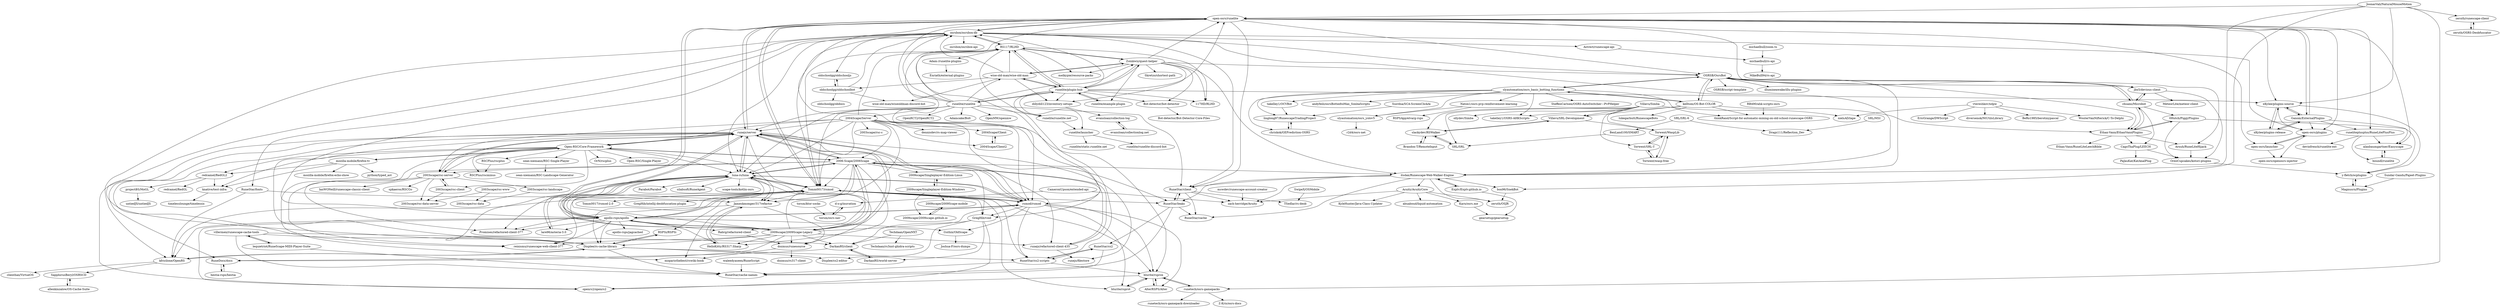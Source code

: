 digraph G {
"JoonasVali/NaturalMouseMotion" -> "itsdax/Runescape-Web-Walker-Engine"
"JoonasVali/NaturalMouseMotion" -> "open-osrs/runelite"
"JoonasVali/NaturalMouseMotion" -> "zeruth/runescape-client"
"JoonasVali/NaturalMouseMotion" -> "runetech/osrs-gamepacks"
"JoonasVali/NaturalMouseMotion" -> "bon96/SnekBot"
"JoonasVali/NaturalMouseMotion" -> "xKylee/plugins-source"
"mozilla-mobile/firefox-tv" -> "knative/test-infra"
"mozilla-mobile/firefox-tv" -> "redcamel/RedGL2"
"mozilla-mobile/firefox-tv" -> "Open-RSC/Core-Framework"
"mozilla-mobile/firefox-tv" -> "mozilla-mobile/firefox-echo-show"
"mozilla-mobile/firefox-tv" -> "python/typed_ast" ["e"=1]
"RuneStar/fonts" -> "Jameskmonger/317refactor"
"RuneStar/fonts" -> "kfricilone/OpenRS"
"Open-RSC/Core-Framework" -> "knative/test-infra"
"Open-RSC/Core-Framework" -> "2003scape/rsc-server"
"Open-RSC/Core-Framework" -> "2006-Scape/2006Scape"
"Open-RSC/Core-Framework" -> "RSCPlus/rscplus"
"Open-RSC/Core-Framework" -> "runejs/server"
"Open-RSC/Core-Framework" -> "luna-rs/luna"
"Open-RSC/Core-Framework" -> "OrN/rscplus"
"Open-RSC/Core-Framework" -> "moparisthebest/rswiki-book"
"Open-RSC/Core-Framework" -> "Open-RSC/Single-Player"
"Open-RSC/Core-Framework" -> "sean-niemann/RSC-Single-Player"
"Open-RSC/Core-Framework" -> "2003scape/rsc-client"
"Open-RSC/Core-Framework" -> "redcamel/RedGL2"
"Open-RSC/Core-Framework" -> "mozilla-mobile/firefox-tv"
"Open-RSC/Core-Framework" -> "RSCPlus/rscminus"
"Open-RSC/Core-Framework" -> "Jameskmonger/317refactor"
"mswdev/runescape-account-creator" -> "zach-herridge/Acuity"
"runeliteplusplus/RuneLitePlusPlus" -> "alanbaumgartner/Easyscape"
"runeliteplusplus/RuneLitePlusPlus" -> "devinfrench/runelite-ext"
"runeliteplusplus/RuneLitePlusPlus" -> "boundl/runelite"
"open-osrs/runelite" -> "open-osrs/plugins"
"open-osrs/runelite" -> "Tomm0017/rsmod"
"open-osrs/runelite" -> "Ganom/ExternalPlugins"
"open-osrs/runelite" -> "runeliteplusplus/RuneLitePlusPlus"
"open-osrs/runelite" -> "xKylee/plugins-source"
"open-osrs/runelite" -> "rsmod/rsmod"
"open-osrs/runelite" -> "open-osrs/launcher"
"open-osrs/runelite" -> "RuneStar/client"
"open-osrs/runelite" -> "2009scape/2009Scape-Legacy"
"open-osrs/runelite" -> "runejs/server"
"open-osrs/runelite" -> "osrsbox/osrsbox-db"
"open-osrs/runelite" -> "jbx5/devious-client"
"open-osrs/runelite" -> "alanbaumgartner/Easyscape"
"open-osrs/runelite" -> "OSRSB/OsrsBot"
"open-osrs/runelite" -> "RuneStar/leaks"
"OSRSB/OsrsBot" -> "OSRSB/script-template"
"OSRSB/OsrsBot" -> "slyautomation/osrs_basic_botting_functions"
"OSRSB/OsrsBot" -> "chsami/Microbot"
"OSRSB/OsrsBot" -> "kelltom/OS-Bot-COLOR"
"OSRSB/OsrsBot" -> "jbx5/devious-client"
"OSRSB/OsrsBot" -> "Ethan-Vann/EthanVannPlugins"
"OSRSB/OsrsBot" -> "itsdax/Runescape-Web-Walker-Engine"
"OSRSB/OsrsBot" -> "illumineawake/illu-plugins"
"OSRSB/OsrsBot" -> "Arnuh/RuneLiteHijack"
"SwipeX/OSMobile" -> "TSedlar/rs-deob"
"Villavu/Simba" -> "slackydev/RSWalker"
"Villavu/Simba" -> "Villavu/SRL-Development"
"Villavu/Simba" -> "nielsAD/lape"
"Villavu/Simba" -> "SRL/SRL"
"Villavu/Simba" -> "Torwent/SRL-T"
"Villavu/Simba" -> "Torwent/WaspLib"
"Villavu/Simba" -> "ollydev/Simba"
"Ganom/ExternalPlugins" -> "xKylee/plugins-source"
"Ganom/ExternalPlugins" -> "xKylee/plugins-release"
"Ganom/ExternalPlugins" -> "open-osrs/plugins"
"Ganom/ExternalPlugins" -> "runeliteplusplus/RuneLitePlusPlus"
"Ganom/ExternalPlugins" -> "open-osrs/runelite"
"Ganom/ExternalPlugins" -> "alanbaumgartner/Easyscape"
"2009scape/2009Scape-Legacy" -> "2006-Scape/2006Scape"
"2009scape/2009Scape-Legacy" -> "runejs/server"
"2009scape/2009Scape-Legacy" -> "runejs/refactored-client-435"
"2009scape/2009Scape-Legacy" -> "Tomm0017/rsmod"
"2009scape/2009Scape-Legacy" -> "Displee/rs-cache-library"
"2009scape/2009Scape-Legacy" -> "apollo-rsps/apollo"
"2009scape/2009Scape-Legacy" -> "HelloKitty/RS317.Sharp"
"2009scape/2009Scape-Legacy" -> "RuneDocs/docs"
"2009scape/2009Scape-Legacy" -> "reinismu/runescape-web-client-377"
"2009scape/2009Scape-Legacy" -> "luna-rs/luna"
"2009scape/2009Scape-Legacy" -> "open-osrs/runelite"
"2009scape/2009Scape-Legacy" -> "dozmus/runesource"
"2009scape/2009Scape-Legacy" -> "DarkanRS/client"
"2009scape/2009Scape-Legacy" -> "rsmod/rsmod"
"open-osrs/launcher" -> "open-osrs/plugins"
"open-osrs/launcher" -> "open-osrs/openosrs-injector"
"RuneStar/cs2-scripts" -> "RuneStar/cs2"
"RuneStar/cs2-scripts" -> "RuneStar/cache-names"
"RuneStar/cs2-scripts" -> "blurite/rsprox"
"Tomm0017/rsmod" -> "rsmod/rsmod"
"Tomm0017/rsmod" -> "apollo-rsps/apollo"
"Tomm0017/rsmod" -> "luna-rs/luna"
"Tomm0017/rsmod" -> "RuneStar/leaks"
"Tomm0017/rsmod" -> "RuneStar/cs2-scripts"
"Tomm0017/rsmod" -> "Displee/rs-cache-library"
"Tomm0017/rsmod" -> "kfricilone/OpenRS"
"Tomm0017/rsmod" -> "GregHib/intellij-deobfuscation-plugin"
"Tomm0017/rsmod" -> "blurite/rsprot"
"Tomm0017/rsmod" -> "open-osrs/runelite"
"Tomm0017/rsmod" -> "Tomm0017/rsmod-2.0"
"Tomm0017/rsmod" -> "GregHib/void"
"Tomm0017/rsmod" -> "blurite/rsprox"
"Tomm0017/rsmod" -> "Jameskmonger/317refactor"
"Tomm0017/rsmod" -> "reinismu/runescape-web-client-377"
"DarkanRS/client" -> "DarkanRS/world-server"
"DarkanRS/client" -> "RuneDocs/docs"
"alanbaumgartner/Easyscape" -> "boundl/runelite"
"boundl/runelite" -> "alanbaumgartner/Easyscape"
"Suirdna/SCA-ScreenClickAi" -> "linglong97/RunescapeTradingProject"
"lequietriot/RuneScape-MIDI-Player-Suite" -> "RuneStar/cache-names"
"lequietriot/RuneScape-MIDI-Player-Suite" -> "villermen/runescape-cache-tools"
"2006-Scape/2006Scape" -> "2009scape/2009Scape-Legacy"
"2006-Scape/2006Scape" -> "runejs/server"
"2006-Scape/2006Scape" -> "luna-rs/luna"
"2006-Scape/2006Scape" -> "rsmod/rsmod"
"2006-Scape/2006Scape" -> "runejs/refactored-client-435"
"2006-Scape/2006Scape" -> "Tomm0017/rsmod"
"2006-Scape/2006Scape" -> "2009scape/Singleplayer-Edition-Linux"
"2006-Scape/2006Scape" -> "Open-RSC/Core-Framework"
"2006-Scape/2006Scape" -> "2003scape/rsc-server"
"2006-Scape/2006Scape" -> "GregHib/void"
"2006-Scape/2006Scape" -> "Jameskmonger/317refactor"
"2006-Scape/2006Scape" -> "HelloKitty/RS317.Sharp"
"2006-Scape/2006Scape" -> "itsdax/Runescape-Web-Walker-Engine"
"2006-Scape/2006Scape" -> "RSPSi/RSPSi"
"2006-Scape/2006Scape" -> "Promises/refactored-client-377"
"BenLand100/SMART" -> "SRL/SRL"
"oldschoolgg/oldschoolbot" -> "oldschoolgg/oldschooljs"
"oldschoolgg/oldschoolbot" -> "osrsbox/osrsbox-db"
"oldschoolgg/oldschoolbot" -> "oldschoolgg/obdocs"
"oldschoolgg/oldschoolbot" -> "wise-old-man/wiseoldman-discord-bot"
"SRL/SRL-6" -> "BenLand100/SMART"
"SRL/SRL-6" -> "Drags111/Reflection_Dev"
"RuneStar/leaks" -> "RuneStar/cache"
"RuneStar/leaks" -> "RuneStar/cs2"
"RuneStar/leaks" -> "RuneStar/client"
"RuneStar/leaks" -> "RuneStar/cache-names"
"CameronUpson/extended-api" -> "zach-herridge/Acuity"
"CameronUpson/extended-api" -> "d-o-g/inuvation"
"RuneStar/cs2" -> "RuneStar/cache-names"
"RuneStar/cs2" -> "RuneStar/cs2-scripts"
"oldschoolgg/oldschooljs" -> "oldschoolgg/oldschoolbot"
"redcamel/RedGL2" -> "knative/test-infra"
"redcamel/RedGL2" -> "redcamel/RedGL"
"redcamel/RedGL2" -> "projectBS/MoGL"
"HelloKitty/RS317.Sharp" -> "Jameskmonger/317refactor"
"RSPSi/RSPSi" -> "Displee/rs-cache-library"
"zeruth/runescape-client" -> "zeruth/OSRS-Deobfuscator"
"hestia-rsps/hestia" -> "RuneDocs/docs"
"knative/test-infra" -> "timelesslounge/timelessis"
"zeruth/OSRS-Deobfuscator" -> "zeruth/runescape-client"
"bon96/SnekBot" -> "zeruth/OSJR"
"waleedyaseen/RuneScript" -> "RuneStar/cache-names"
"SRL/SRL" -> "slackydev/RSWalker"
"SRL/MSI" -> "Drags111/Reflection_Dev"
"dillydill123/inventory-setups" -> "evansloan/collection-log"
"wise-old-man/wise-old-man" -> "wise-old-man/wiseoldman-discord-bot"
"wise-old-man/wise-old-man" -> "Zoinkwiz/quest-helper"
"wise-old-man/wise-old-man" -> "RS117/RLHD"
"wise-old-man/wise-old-man" -> "runelite/plugin-hub"
"wise-old-man/wise-old-man" -> "osrsbox/osrsbox-db"
"wise-old-man/wise-old-man" -> "oldschoolgg/oldschoolbot"
"wise-old-man/wise-old-man" -> "dillydill123/inventory-setups"
"vtereshkov/xdpw" -> "BeRo1985/berotinypascal"
"vtereshkov/xdpw" -> "nielsAD/lape"
"vtereshkov/xdpw" -> "WouterVanNifterick/C-To-Delphi" ["e"=1]
"vtereshkov/xdpw" -> "EricGrange/DWScript" ["e"=1]
"vtereshkov/xdpw" -> "diversenok/NtUtilsLibrary"
"2003scape/rsc-landscape" -> "2003scape/rsc-data"
"2009scape/Singleplayer-Edition-Windows" -> "2009scape/Singleplayer-Edition-Linux"
"2009scape/Singleplayer-Edition-Windows" -> "2009scape/2009scape.github.io"
"2009scape/Singleplayer-Edition-Windows" -> "2009scape/2009Scape-mobile"
"runelite/plugin-hub" -> "runelite/example-plugin"
"runelite/plugin-hub" -> "Zoinkwiz/quest-helper"
"runelite/plugin-hub" -> "runelite/runelite"
"runelite/plugin-hub" -> "RS117/RLHD"
"runelite/plugin-hub" -> "Bot-detector/bot-detector"
"runelite/plugin-hub" -> "runelite/launcher"
"runelite/plugin-hub" -> "dillydill123/inventory-setups"
"runelite/plugin-hub" -> "open-osrs/runelite"
"runelite/plugin-hub" -> "runelite/runelite.net"
"runelite/plugin-hub" -> "117HD/RLHD"
"runelite/plugin-hub" -> "xKylee/plugins-source"
"runelite/plugin-hub" -> "wise-old-man/wise-old-man"
"runelite/plugin-hub" -> "osrsbox/osrsbox-db"
"Zoinkwiz/quest-helper" -> "runelite/plugin-hub"
"Zoinkwiz/quest-helper" -> "RS117/RLHD"
"Zoinkwiz/quest-helper" -> "runelite/example-plugin"
"Zoinkwiz/quest-helper" -> "Bot-detector/bot-detector"
"Zoinkwiz/quest-helper" -> "wise-old-man/wise-old-man"
"Zoinkwiz/quest-helper" -> "dillydill123/inventory-setups"
"Zoinkwiz/quest-helper" -> "open-osrs/runelite"
"Zoinkwiz/quest-helper" -> "117HD/RLHD"
"Zoinkwiz/quest-helper" -> "melkypie/resource-packs"
"Zoinkwiz/quest-helper" -> "OSRSB/OsrsBot"
"Zoinkwiz/quest-helper" -> "Skretzo/shortest-path"
"Zoinkwiz/quest-helper" -> "itsdax/Runescape-Web-Walker-Engine"
"xKylee/plugins-release" -> "xKylee/plugins-source"
"xKylee/plugins-release" -> "Ganom/ExternalPlugins"
"open-osrs/plugins" -> "open-osrs/launcher"
"open-osrs/plugins" -> "open-osrs/openosrs-injector"
"lare96/asteria-3.0" -> "luna-rs/luna"
"Adam-/runelite-plugins" -> "Enriath/external-plugins"
"sean-niemann/RSC-Single-Player" -> "sean-niemann/RSC-Landscape-Generator"
"takelley1/OCVBot" -> "linglong97/RunescapeTradingProject"
"runejs/server" -> "runejs/refactored-client-435"
"runejs/server" -> "2003scape/rsc-server"
"runejs/server" -> "2006-Scape/2006Scape"
"runejs/server" -> "reinismu/runescape-web-client-377"
"runejs/server" -> "2009scape/2009Scape-Legacy"
"runejs/server" -> "apollo-rsps/apollo"
"runejs/server" -> "Tomm0017/rsmod"
"runejs/server" -> "rsmod/rsmod"
"runejs/server" -> "luna-rs/luna"
"runejs/server" -> "Displee/rs-cache-library"
"runejs/server" -> "Open-RSC/Core-Framework"
"runejs/server" -> "RuneDocs/docs"
"runejs/server" -> "openrs2/openrs2"
"runejs/server" -> "open-osrs/runelite"
"runejs/server" -> "runejs/filestore"
"runelite/example-plugin" -> "runelite/plugin-hub"
"2003scape/rsc-server" -> "2003scape/rsc-client"
"2003scape/rsc-server" -> "2003scape/rsc-data-server"
"2003scape/rsc-server" -> "spkaeros/RSCGo"
"2003scape/rsc-server" -> "reinismu/runescape-web-client-377"
"2003scape/rsc-server" -> "2003scape/rsc-landscape"
"2003scape/rsc-server" -> "IanWONeill/runescape-classic-client"
"2003scape/rsc-server" -> "runejs/server"
"xKylee/plugins-source" -> "Ganom/ExternalPlugins"
"xKylee/plugins-source" -> "xKylee/plugins-release"
"xKylee/plugins-source" -> "open-osrs/plugins"
"xKylee/plugins-source" -> "y-fletch/ocplugins"
"runetech/osrs-gamepacks" -> "runetech/osrs-gamepack-downloader"
"runetech/osrs-gamepacks" -> "Z-Kris/osrs-docs"
"runetech/osrs-gamepacks" -> "blurite/rsprox"
"runejs/refactored-client-435" -> "runejs/server"
"runejs/refactored-client-435" -> "runejs/filestore"
"villermen/runescape-cache-tools" -> "lequietriot/RuneScape-MIDI-Player-Suite"
"villermen/runescape-cache-tools" -> "Displee/rs-cache-library"
"villermen/runescape-cache-tools" -> "DarkanRS/client"
"villermen/runescape-cache-tools" -> "RuneStar/cache-names"
"RSCPlus/rscplus" -> "RSCPlus/rscminus"
"Guthix/OldScape" -> "Joshua-F/osrs-dumps"
"Jameskmonger/317refactor" -> "dozmus/runesource"
"Jameskmonger/317refactor" -> "moparisthebest/rswiki-book"
"Jameskmonger/317refactor" -> "Promises/refactored-client-377"
"Jameskmonger/317refactor" -> "HelloKitty/RS317.Sharp"
"chriskok/GEPrediction-OSRS" -> "linglong97/RunescapeTradingProject"
"evansloan/collection-log" -> "evansloan/collectionlog.net"
"d-o-g/inuvation" -> "torsm/osrs-nav"
"rsmod/rsmod" -> "Tomm0017/rsmod"
"rsmod/rsmod" -> "luna-rs/luna"
"rsmod/rsmod" -> "blurite/rsprox"
"rsmod/rsmod" -> "GregHib/void"
"rsmod/rsmod" -> "Guthix/OldScape"
"rsmod/rsmod" -> "apollo-rsps/apollo"
"rsmod/rsmod" -> "AlterRSPS/Alter"
"rsmod/rsmod" -> "blurite/rsprot"
"rsmod/rsmod" -> "RuneStar/cs2-scripts"
"rsmod/rsmod" -> "2006-Scape/2006Scape"
"RuneDocs/docs" -> "hestia-rsps/hestia"
"Villavu/SRL-Development" -> "slackydev/RSWalker"
"Villavu/SRL-Development" -> "Torwent/WaspLib"
"slackydev/RSWalker" -> "SRL/SRL"
"slackydev/RSWalker" -> "Brandon-T/RemoteInput"
"slackydev/RSWalker" -> "Villavu/SRL-Development"
"2009scape/2009scape.github.io" -> "2009scape/2009Scape-mobile"
"2003scape/rsc-client" -> "2003scape/rsc-data-server"
"2003scape/rsc-client" -> "2003scape/rsc-server"
"2009scape/Singleplayer-Edition-Linux" -> "2009scape/Singleplayer-Edition-Windows"
"Brandon-T/RemoteInput" -> "slackydev/RSWalker"
"Torwent/wasp-free" -> "Torwent/WaspLib"
"Torwent/wasp-free" -> "Torwent/SRL-T"
"slyautomation/osrs_basic_botting_functions" -> "kelltom/OS-Bot-COLOR"
"slyautomation/osrs_basic_botting_functions" -> "OSRSB/OsrsBot"
"slyautomation/osrs_basic_botting_functions" -> "takelley1/OSRS-AHKScripts"
"slyautomation/osrs_basic_botting_functions" -> "andyfeili/osrsBottedtoMax_SimbaScripts"
"slyautomation/osrs_basic_botting_functions" -> "slyautomation/osrs_yolov5"
"slyautomation/osrs_basic_botting_functions" -> "linglong97/RunescapeTradingProject"
"slyautomation/osrs_basic_botting_functions" -> "Naton1/osrs-pvp-reinforcement-learning"
"slyautomation/osrs_basic_botting_functions" -> "takelley1/OCVBot"
"slyautomation/osrs_basic_botting_functions" -> "chriskok/GEPrediction-OSRS"
"slyautomation/osrs_basic_botting_functions" -> "thinkRand/Script-for-automatic-mining-on-old-school-runescape-OSRS"
"slyautomation/osrs_basic_botting_functions" -> "SteffenCarlsen/OSRS-AutoSwitcher---PvPHelper"
"Astrect/runescape-api" -> "michaelbull/rs-api"
"dozmus/runesource" -> "dozmus/rs317-client"
"dozmus/runesource" -> "moparisthebest/rswiki-book"
"Sundar-Gandu/Pajeet-Plugins" -> "Magnusrn/Plugins"
"DarkanRS/world-server" -> "DarkanRS/client"
"Displee/rs-cache-library" -> "kfricilone/OpenRS"
"Displee/rs-cache-library" -> "RSPSi/RSPSi"
"Displee/rs-cache-library" -> "Displee/cs2-editor"
"Displee/rs-cache-library" -> "RuneStar/cs2-scripts"
"Displee/rs-cache-library" -> "RuneStar/cache-names"
"projectBS/MoGL" -> "untiedJS/untiedJS"
"Techdaan/OpenNXT" -> "DarkanRS/client"
"Techdaan/OpenNXT" -> "Techdaan/rs3nxt-ghidra-scripts"
"allenkinzalow/OS-Cache-Suite" -> "SapphirusBeryl/OSRSCD"
"GregHib/void" -> "Displee/cs2-editor"
"GregHib/void" -> "DarkanRS/client"
"GregHib/void" -> "DarkanRS/world-server"
"GregHib/void" -> "openrs2/openrs2"
"Bot-detector/bot-detector" -> "Bot-detector/Bot-Detector-Core-Files"
"Torwent/WaspLib" -> "Torwent/SRL-T"
"Torwent/WaspLib" -> "Torwent/wasp-free"
"Torwent/SRL-T" -> "Torwent/WaspLib"
"Torwent/SRL-T" -> "Torwent/wasp-free"
"2003scape/rsc-www" -> "2003scape/rsc-data"
"2003scape/rsc-www" -> "2003scape/rsc-data-server"
"torsm/ktor-socks" -> "torsm/osrs-nav"
"runelite/runelite.net" -> "runelite/launcher"
"michaelbull/rs-api" -> "MikeBull94/rs-api"
"kelltom/OS-Bot-COLOR" -> "slyautomation/osrs_basic_botting_functions"
"kelltom/OS-Bot-COLOR" -> "OSRSB/OsrsBot"
"kelltom/OS-Bot-COLOR" -> "Villavu/SRL-Development"
"kelltom/OS-Bot-COLOR" -> "lukegarbutt/RunescapeBots"
"kelltom/OS-Bot-COLOR" -> "thinkRand/Script-for-automatic-mining-on-old-school-runescape-OSRS"
"kelltom/OS-Bot-COLOR" -> "takelley1/OSRS-AHKScripts"
"kelltom/OS-Bot-COLOR" -> "Ethan-Vann/EthanVannPlugins"
"kfricilone/OpenRS" -> "clienthax/VirtueOS"
"kfricilone/OpenRS" -> "Displee/rs-cache-library"
"kfricilone/OpenRS" -> "SapphirusBeryl/OSRSCD"
"y-fletch/ocplugins" -> "Magnusrn/Plugins"
"AlterRSPS/Alter" -> "blurite/rsprox"
"RS117/RLHD" -> "117HD/RLHD"
"RS117/RLHD" -> "RuneStar/cs2-scripts"
"RS117/RLHD" -> "Zoinkwiz/quest-helper"
"RS117/RLHD" -> "runelite/plugin-hub"
"RS117/RLHD" -> "Tomm0017/rsmod"
"RS117/RLHD" -> "melkypie/resource-packs"
"RS117/RLHD" -> "Adam-/runelite-plugins"
"RS117/RLHD" -> "osrsbox/osrsbox-db"
"RS117/RLHD" -> "rsmod/rsmod"
"Magnusrn/Plugins" -> "y-fletch/ocplugins"
"luna-rs/luna" -> "apollo-rsps/apollo"
"luna-rs/luna" -> "Jameskmonger/317refactor"
"luna-rs/luna" -> "lare96/asteria-3.0"
"luna-rs/luna" -> "rsmod/rsmod"
"luna-rs/luna" -> "Tomm0017/rsmod"
"luna-rs/luna" -> "Parabot/Parabot"
"luna-rs/luna" -> "2006-Scape/2006Scape"
"luna-rs/luna" -> "silabsoft/RuneAgent"
"luna-rs/luna" -> "dozmus/runesource"
"luna-rs/luna" -> "Displee/rs-cache-library"
"luna-rs/luna" -> "runejs/server"
"luna-rs/luna" -> "Promises/refactored-client-377"
"luna-rs/luna" -> "scape-tools/kotlin-osrs"
"luna-rs/luna" -> "Rabrg/refactored-client"
"slyautomation/osrs_yolov5" -> "r2d4/osrs-net"
"evansloan/collectionlog.net" -> "evansloan/collection-log"
"2009scape/2009Scape-mobile" -> "2009scape/2009scape.github.io"
"SapphirusBeryl/OSRSCD" -> "allenkinzalow/OS-Cache-Suite"
"torsm/osrs-nav" -> "d-o-g/inuvation"
"runelite/runelite" -> "runelite/plugin-hub"
"runelite/runelite" -> "open-osrs/runelite"
"runelite/runelite" -> "Zoinkwiz/quest-helper"
"runelite/runelite" -> "osrsbox/osrsbox-db"
"runelite/runelite" -> "RS117/RLHD"
"runelite/runelite" -> "2004Scape/Server"
"runelite/runelite" -> "wise-old-man/wise-old-man"
"runelite/runelite" -> "OpenRCT2/OpenRCT2" ["e"=1]
"runelite/runelite" -> "Tomm0017/rsmod"
"runelite/runelite" -> "runelite/runelite.net"
"runelite/runelite" -> "luna-rs/luna"
"runelite/runelite" -> "Adamcake/Bolt" ["e"=1]
"runelite/runelite" -> "OpenMW/openmw" ["e"=1]
"runelite/runelite" -> "RuneStar/client"
"runelite/runelite" -> "runejs/server"
"jbx5/devious-client" -> "OreoCupcakes/kotori-plugins"
"jbx5/devious-client" -> "chsami/Microbot"
"jbx5/devious-client" -> "MeteorLite/meteor-client"
"Arnuh/RuneLiteHijack" -> "OreoCupcakes/kotori-plugins"
"OreoCupcakes/kotori-plugins" -> "y-fletch/ocplugins"
"runelite/launcher" -> "runelite/runelite-discord-bot"
"runelite/launcher" -> "runelite/static.runelite.net"
"Ethan-Vann/EthanVannPlugins" -> "0Hutch/PiggyPlugins"
"Ethan-Vann/EthanVannPlugins" -> "CagoThaPlug/LEECH"
"Ethan-Vann/EthanVannPlugins" -> "Ethan-Vann/RuneLiteLeechBible"
"Ethan-Vann/EthanVannPlugins" -> "chsami/Microbot"
"Ethan-Vann/EthanVannPlugins" -> "Arnuh/RuneLiteHijack"
"2004Scape/Server" -> "2004Scape/Client"
"2004Scape/Server" -> "2004Scape/Client2"
"2004Scape/Server" -> "rsmod/rsmod"
"2004Scape/Server" -> "2006-Scape/2006Scape"
"2004Scape/Server" -> "Tomm0017/rsmod"
"2004Scape/Server" -> "dennisdev/rs-map-viewer"
"2004Scape/Server" -> "2003scape/rsc-server"
"2004Scape/Server" -> "Jameskmonger/317refactor"
"2004Scape/Server" -> "Open-RSC/Core-Framework"
"2004Scape/Server" -> "runejs/server"
"2004Scape/Server" -> "GregHib/void"
"2004Scape/Server" -> "2003scape/rsc-c"
"2004Scape/Server" -> "luna-rs/luna"
"2004Scape/Server" -> "blurite/rsprox"
"2004Scape/Server" -> "RS117/RLHD"
"michaelbull/zoom.ts" -> "michaelbull/rs-api"
"chsami/Microbot" -> "0Hutch/PiggyPlugins"
"chsami/Microbot" -> "Ethan-Vann/EthanVannPlugins"
"chsami/Microbot" -> "jbx5/devious-client"
"chsami/Microbot" -> "CagoThaPlug/LEECH"
"chsami/Microbot" -> "OSRSB/OsrsBot"
"2004Scape/Client2" -> "2004Scape/Client"
"0Hutch/PiggyPlugins" -> "y-fletch/ocplugins"
"0Hutch/PiggyPlugins" -> "Ethan-Vann/EthanVannPlugins"
"0Hutch/PiggyPlugins" -> "OreoCupcakes/kotori-plugins"
"CagoThaPlug/LEECH" -> "OreoCupcakes/kotori-plugins"
"CagoThaPlug/LEECH" -> "PaJauKat/KatAnalPlug"
"2004Scape/Client" -> "2004Scape/Client2"
"RB490/ahk-scripts-osrs" -> "thinkRand/Script-for-automatic-mining-on-old-school-runescape-OSRS"
"Naton1/osrs-pvp-reinforcement-learning" -> "slyautomation/osrs_yolov5"
"Naton1/osrs-pvp-reinforcement-learning" -> "RSPSApp/elvarg-rsps"
"apollo-rsps/apollo" -> "luna-rs/luna"
"apollo-rsps/apollo" -> "Tomm0017/rsmod"
"apollo-rsps/apollo" -> "reinismu/runescape-web-client-377"
"apollo-rsps/apollo" -> "rsmod/rsmod"
"apollo-rsps/apollo" -> "runejs/server"
"apollo-rsps/apollo" -> "Promises/refactored-client-377"
"apollo-rsps/apollo" -> "Rabrg/refactored-client"
"apollo-rsps/apollo" -> "openrs2/openrs2"
"apollo-rsps/apollo" -> "lare96/asteria-3.0"
"apollo-rsps/apollo" -> "Displee/rs-cache-library"
"apollo-rsps/apollo" -> "Guthix/OldScape"
"apollo-rsps/apollo" -> "apollo-rsps/jagcached"
"apollo-rsps/apollo" -> "HelloKitty/RS317.Sharp"
"apollo-rsps/apollo" -> "kfricilone/OpenRS"
"apollo-rsps/apollo" -> "2009scape/2009Scape-Legacy"
"Karn/osrs.me" -> "gearsetup/gearsetup"
"Rabrg/refactored-client" -> "dozmus/runesource"
"blurite/rsprot" -> "blurite/rsprox"
"osrsbox/osrsbox-db" -> "osrsbox/osrsbox-api"
"osrsbox/osrsbox-db" -> "RuneStar/fonts"
"osrsbox/osrsbox-db" -> "kfricilone/OpenRS"
"osrsbox/osrsbox-db" -> "luna-rs/luna"
"osrsbox/osrsbox-db" -> "open-osrs/plugins"
"osrsbox/osrsbox-db" -> "Displee/rs-cache-library"
"osrsbox/osrsbox-db" -> "open-osrs/runelite"
"osrsbox/osrsbox-db" -> "itsdax/Runescape-Web-Walker-Engine"
"osrsbox/osrsbox-db" -> "Tomm0017/rsmod"
"osrsbox/osrsbox-db" -> "OSRSB/OsrsBot"
"osrsbox/osrsbox-db" -> "oldschoolgg/oldschooljs"
"osrsbox/osrsbox-db" -> "apollo-rsps/apollo"
"osrsbox/osrsbox-db" -> "RS117/RLHD"
"osrsbox/osrsbox-db" -> "RuneStar/client"
"osrsbox/osrsbox-db" -> "Astrect/runescape-api"
"itsdax/Runescape-Web-Walker-Engine" -> "Explv/Explv.github.io"
"itsdax/Runescape-Web-Walker-Engine" -> "Acuity/AcuityCore"
"itsdax/Runescape-Web-Walker-Engine" -> "zach-herridge/Acuity"
"itsdax/Runescape-Web-Walker-Engine" -> "zeruth/OSJR"
"itsdax/Runescape-Web-Walker-Engine" -> "RuneStar/client"
"itsdax/Runescape-Web-Walker-Engine" -> "RuneStar/leaks"
"itsdax/Runescape-Web-Walker-Engine" -> "bon96/SnekBot"
"itsdax/Runescape-Web-Walker-Engine" -> "RuneStar/cache"
"blurite/rsprox" -> "blurite/rsprot"
"blurite/rsprox" -> "AlterRSPS/Alter"
"blurite/rsprox" -> "openrs2/openrs2"
"blurite/rsprox" -> "runetech/osrs-gamepacks"
"Acuity/AcuityCore" -> "zach-herridge/Acuity"
"Acuity/AcuityCore" -> "Karn/osrs.me"
"Acuity/AcuityCore" -> "zeruth/OSJR"
"Acuity/AcuityCore" -> "KyleHunter/Java-Class-Updater"
"Acuity/AcuityCore" -> "abuaboud/liquid-automation"
"linglong97/RunescapeTradingProject" -> "chriskok/GEPrediction-OSRS"
"Explv/Explv.github.io" -> "itsdax/Runescape-Web-Walker-Engine"
"Explv/Explv.github.io" -> "gearsetup/gearsetup"
"RuneStar/client" -> "RuneStar/leaks"
"RuneStar/client" -> "zach-herridge/Acuity"
"RuneStar/client" -> "RuneStar/cache"
"RuneStar/client" -> "TSedlar/rs-deob"
"JoonasVali/NaturalMouseMotion" ["l"="10.499,-12.372"]
"itsdax/Runescape-Web-Walker-Engine" ["l"="10.52,-12.357"]
"open-osrs/runelite" ["l"="10.528,-12.312"]
"zeruth/runescape-client" ["l"="10.479,-12.425"]
"runetech/osrs-gamepacks" ["l"="10.457,-12.337"]
"bon96/SnekBot" ["l"="10.513,-12.384"]
"xKylee/plugins-source" ["l"="10.561,-12.354"]
"mozilla-mobile/firefox-tv" ["l"="10.377,-12.174"]
"knative/test-infra" ["l"="10.365,-12.156"]
"redcamel/RedGL2" ["l"="10.384,-12.141"]
"Open-RSC/Core-Framework" ["l"="10.418,-12.207"]
"mozilla-mobile/firefox-echo-show" ["l"="10.34,-12.167"]
"python/typed_ast" ["l"="45.376,21.262"]
"RuneStar/fonts" ["l"="10.489,-12.307"]
"Jameskmonger/317refactor" ["l"="10.452,-12.24"]
"kfricilone/OpenRS" ["l"="10.497,-12.294"]
"2003scape/rsc-server" ["l"="10.418,-12.242"]
"2006-Scape/2006Scape" ["l"="10.455,-12.256"]
"RSCPlus/rscplus" ["l"="10.413,-12.164"]
"runejs/server" ["l"="10.469,-12.246"]
"luna-rs/luna" ["l"="10.483,-12.24"]
"OrN/rscplus" ["l"="10.384,-12.202"]
"moparisthebest/rswiki-book" ["l"="10.436,-12.211"]
"Open-RSC/Single-Player" ["l"="10.399,-12.186"]
"sean-niemann/RSC-Single-Player" ["l"="10.365,-12.204"]
"2003scape/rsc-client" ["l"="10.396,-12.228"]
"RSCPlus/rscminus" ["l"="10.415,-12.181"]
"mswdev/runescape-account-creator" ["l"="10.443,-12.398"]
"zach-herridge/Acuity" ["l"="10.476,-12.383"]
"runeliteplusplus/RuneLitePlusPlus" ["l"="10.493,-12.348"]
"alanbaumgartner/Easyscape" ["l"="10.507,-12.347"]
"devinfrench/runelite-ext" ["l"="10.462,-12.365"]
"boundl/runelite" ["l"="10.483,-12.358"]
"open-osrs/plugins" ["l"="10.552,-12.337"]
"Tomm0017/rsmod" ["l"="10.499,-12.274"]
"Ganom/ExternalPlugins" ["l"="10.535,-12.353"]
"rsmod/rsmod" ["l"="10.484,-12.274"]
"open-osrs/launcher" ["l"="10.538,-12.339"]
"RuneStar/client" ["l"="10.52,-12.33"]
"2009scape/2009Scape-Legacy" ["l"="10.484,-12.257"]
"osrsbox/osrsbox-db" ["l"="10.545,-12.31"]
"jbx5/devious-client" ["l"="10.616,-12.365"]
"OSRSB/OsrsBot" ["l"="10.616,-12.393"]
"RuneStar/leaks" ["l"="10.516,-12.301"]
"OSRSB/script-template" ["l"="10.609,-12.416"]
"slyautomation/osrs_basic_botting_functions" ["l"="10.659,-12.466"]
"chsami/Microbot" ["l"="10.645,-12.383"]
"kelltom/OS-Bot-COLOR" ["l"="10.681,-12.437"]
"Ethan-Vann/EthanVannPlugins" ["l"="10.66,-12.405"]
"illumineawake/illu-plugins" ["l"="10.616,-12.434"]
"Arnuh/RuneLiteHijack" ["l"="10.637,-12.418"]
"SwipeX/OSMobile" ["l"="10.557,-12.401"]
"TSedlar/rs-deob" ["l"="10.535,-12.375"]
"Villavu/Simba" ["l"="10.817,-12.516"]
"slackydev/RSWalker" ["l"="10.806,-12.491"]
"Villavu/SRL-Development" ["l"="10.774,-12.486"]
"nielsAD/lape" ["l"="10.857,-12.557"]
"SRL/SRL" ["l"="10.833,-12.494"]
"Torwent/SRL-T" ["l"="10.799,-12.528"]
"Torwent/WaspLib" ["l"="10.791,-12.513"]
"ollydev/Simba" ["l"="10.837,-12.528"]
"xKylee/plugins-release" ["l"="10.555,-12.375"]
"runejs/refactored-client-435" ["l"="10.439,-12.24"]
"Displee/rs-cache-library" ["l"="10.51,-12.258"]
"apollo-rsps/apollo" ["l"="10.469,-12.274"]
"HelloKitty/RS317.Sharp" ["l"="10.438,-12.263"]
"RuneDocs/docs" ["l"="10.494,-12.211"]
"reinismu/runescape-web-client-377" ["l"="10.447,-12.271"]
"dozmus/runesource" ["l"="10.455,-12.217"]
"DarkanRS/client" ["l"="10.511,-12.203"]
"open-osrs/openosrs-injector" ["l"="10.548,-12.361"]
"RuneStar/cs2-scripts" ["l"="10.517,-12.274"]
"RuneStar/cs2" ["l"="10.533,-12.274"]
"RuneStar/cache-names" ["l"="10.533,-12.239"]
"blurite/rsprox" ["l"="10.472,-12.293"]
"GregHib/intellij-deobfuscation-plugin" ["l"="10.47,-12.31"]
"blurite/rsprot" ["l"="10.459,-12.289"]
"Tomm0017/rsmod-2.0" ["l"="10.484,-12.293"]
"GregHib/void" ["l"="10.496,-12.231"]
"DarkanRS/world-server" ["l"="10.52,-12.189"]
"Suirdna/SCA-ScreenClickAi" ["l"="10.707,-12.533"]
"linglong97/RunescapeTradingProject" ["l"="10.691,-12.505"]
"lequietriot/RuneScape-MIDI-Player-Suite" ["l"="10.548,-12.195"]
"villermen/runescape-cache-tools" ["l"="10.535,-12.21"]
"2009scape/Singleplayer-Edition-Linux" ["l"="10.378,-12.283"]
"RSPSi/RSPSi" ["l"="10.508,-12.238"]
"Promises/refactored-client-377" ["l"="10.44,-12.253"]
"BenLand100/SMART" ["l"="10.87,-12.487"]
"oldschoolgg/oldschoolbot" ["l"="10.598,-12.333"]
"oldschoolgg/oldschooljs" ["l"="10.579,-12.342"]
"oldschoolgg/obdocs" ["l"="10.623,-12.342"]
"wise-old-man/wiseoldman-discord-bot" ["l"="10.615,-12.321"]
"SRL/SRL-6" ["l"="10.901,-12.483"]
"Drags111/Reflection_Dev" ["l"="10.927,-12.48"]
"RuneStar/cache" ["l"="10.504,-12.332"]
"CameronUpson/extended-api" ["l"="10.433,-12.418"]
"d-o-g/inuvation" ["l"="10.406,-12.443"]
"redcamel/RedGL" ["l"="10.384,-12.113"]
"projectBS/MoGL" ["l"="10.364,-12.107"]
"zeruth/OSRS-Deobfuscator" ["l"="10.47,-12.448"]
"hestia-rsps/hestia" ["l"="10.504,-12.184"]
"timelesslounge/timelessis" ["l"="10.336,-12.135"]
"zeruth/OSJR" ["l"="10.499,-12.393"]
"waleedyaseen/RuneScript" ["l"="10.569,-12.197"]
"SRL/MSI" ["l"="10.946,-12.479"]
"dillydill123/inventory-setups" ["l"="10.629,-12.3"]
"evansloan/collection-log" ["l"="10.671,-12.3"]
"wise-old-man/wise-old-man" ["l"="10.582,-12.3"]
"Zoinkwiz/quest-helper" ["l"="10.598,-12.306"]
"RS117/RLHD" ["l"="10.561,-12.281"]
"runelite/plugin-hub" ["l"="10.592,-12.281"]
"vtereshkov/xdpw" ["l"="10.891,-12.592"]
"BeRo1985/berotinypascal" ["l"="10.922,-12.595"]
"WouterVanNifterick/C-To-Delphi" ["l"="-50.631,7.152"]
"EricGrange/DWScript" ["l"="-50.714,7.102"]
"diversenok/NtUtilsLibrary" ["l"="10.901,-12.625"]
"2003scape/rsc-landscape" ["l"="10.375,-12.254"]
"2003scape/rsc-data" ["l"="10.348,-12.257"]
"2009scape/Singleplayer-Edition-Windows" ["l"="10.341,-12.296"]
"2009scape/2009scape.github.io" ["l"="10.31,-12.296"]
"2009scape/2009Scape-mobile" ["l"="10.316,-12.311"]
"runelite/example-plugin" ["l"="10.626,-12.275"]
"runelite/runelite" ["l"="10.559,-12.252"]
"Bot-detector/bot-detector" ["l"="10.643,-12.285"]
"runelite/launcher" ["l"="10.636,-12.228"]
"runelite/runelite.net" ["l"="10.606,-12.234"]
"117HD/RLHD" ["l"="10.612,-12.288"]
"melkypie/resource-packs" ["l"="10.605,-12.267"]
"Skretzo/shortest-path" ["l"="10.636,-12.319"]
"lare96/asteria-3.0" ["l"="10.499,-12.249"]
"Adam-/runelite-plugins" ["l"="10.616,-12.253"]
"Enriath/external-plugins" ["l"="10.65,-12.245"]
"sean-niemann/RSC-Landscape-Generator" ["l"="10.337,-12.203"]
"takelley1/OCVBot" ["l"="10.673,-12.495"]
"openrs2/openrs2" ["l"="10.469,-12.26"]
"runejs/filestore" ["l"="10.438,-12.225"]
"2003scape/rsc-data-server" ["l"="10.382,-12.242"]
"spkaeros/RSCGo" ["l"="10.377,-12.231"]
"IanWONeill/runescape-classic-client" ["l"="10.394,-12.256"]
"y-fletch/ocplugins" ["l"="10.599,-12.397"]
"runetech/osrs-gamepack-downloader" ["l"="10.435,-12.36"]
"Z-Kris/osrs-docs" ["l"="10.428,-12.348"]
"Guthix/OldScape" ["l"="10.435,-12.296"]
"Joshua-F/osrs-dumps" ["l"="10.406,-12.31"]
"chriskok/GEPrediction-OSRS" ["l"="10.693,-12.487"]
"evansloan/collectionlog.net" ["l"="10.694,-12.299"]
"torsm/osrs-nav" ["l"="10.389,-12.456"]
"AlterRSPS/Alter" ["l"="10.453,-12.304"]
"Brandon-T/RemoteInput" ["l"="10.815,-12.474"]
"Torwent/wasp-free" ["l"="10.783,-12.53"]
"takelley1/OSRS-AHKScripts" ["l"="10.683,-12.462"]
"andyfeili/osrsBottedtoMax_SimbaScripts" ["l"="10.65,-12.49"]
"slyautomation/osrs_yolov5" ["l"="10.64,-12.509"]
"Naton1/osrs-pvp-reinforcement-learning" ["l"="10.657,-12.52"]
"thinkRand/Script-for-automatic-mining-on-old-school-runescape-OSRS" ["l"="10.696,-12.458"]
"SteffenCarlsen/OSRS-AutoSwitcher---PvPHelper" ["l"="10.635,-12.479"]
"Astrect/runescape-api" ["l"="10.54,-12.408"]
"michaelbull/rs-api" ["l"="10.53,-12.465"]
"dozmus/rs317-client" ["l"="10.442,-12.188"]
"Sundar-Gandu/Pajeet-Plugins" ["l"="10.585,-12.447"]
"Magnusrn/Plugins" ["l"="10.589,-12.422"]
"Displee/cs2-editor" ["l"="10.517,-12.224"]
"untiedJS/untiedJS" ["l"="10.353,-12.088"]
"Techdaan/OpenNXT" ["l"="10.527,-12.156"]
"Techdaan/rs3nxt-ghidra-scripts" ["l"="10.535,-12.13"]
"allenkinzalow/OS-Cache-Suite" ["l"="10.435,-12.33"]
"SapphirusBeryl/OSRSCD" ["l"="10.456,-12.321"]
"Bot-detector/Bot-Detector-Core-Files" ["l"="10.674,-12.272"]
"2003scape/rsc-www" ["l"="10.354,-12.243"]
"torsm/ktor-socks" ["l"="10.372,-12.473"]
"MikeBull94/rs-api" ["l"="10.516,-12.483"]
"lukegarbutt/RunescapeBots" ["l"="10.722,-12.433"]
"clienthax/VirtueOS" ["l"="10.477,-12.328"]
"Parabot/Parabot" ["l"="10.491,-12.191"]
"silabsoft/RuneAgent" ["l"="10.477,-12.197"]
"scape-tools/kotlin-osrs" ["l"="10.464,-12.204"]
"Rabrg/refactored-client" ["l"="10.46,-12.229"]
"r2d4/osrs-net" ["l"="10.628,-12.534"]
"2004Scape/Server" ["l"="10.479,-12.221"]
"OpenRCT2/OpenRCT2" ["l"="-10.996,1.588"]
"Adamcake/Bolt" ["l"="-33.934,-12.624"]
"OpenMW/openmw" ["l"="-11.098,1.717"]
"OreoCupcakes/kotori-plugins" ["l"="10.633,-12.391"]
"MeteorLite/meteor-client" ["l"="10.653,-12.355"]
"runelite/runelite-discord-bot" ["l"="10.663,-12.211"]
"runelite/static.runelite.net" ["l"="10.647,-12.204"]
"0Hutch/PiggyPlugins" ["l"="10.64,-12.404"]
"CagoThaPlug/LEECH" ["l"="10.669,-12.384"]
"Ethan-Vann/RuneLiteLeechBible" ["l"="10.686,-12.404"]
"2004Scape/Client" ["l"="10.474,-12.178"]
"2004Scape/Client2" ["l"="10.46,-12.185"]
"dennisdev/rs-map-viewer" ["l"="10.489,-12.16"]
"2003scape/rsc-c" ["l"="10.462,-12.157"]
"michaelbull/zoom.ts" ["l"="10.527,-12.501"]
"PaJauKat/KatAnalPlug" ["l"="10.696,-12.379"]
"RB490/ahk-scripts-osrs" ["l"="10.718,-12.466"]
"RSPSApp/elvarg-rsps" ["l"="10.66,-12.548"]
"apollo-rsps/jagcached" ["l"="10.426,-12.283"]
"Karn/osrs.me" ["l"="10.493,-12.436"]
"gearsetup/gearsetup" ["l"="10.51,-12.425"]
"osrsbox/osrsbox-api" ["l"="10.569,-12.325"]
"Explv/Explv.github.io" ["l"="10.518,-12.397"]
"Acuity/AcuityCore" ["l"="10.483,-12.407"]
"KyleHunter/Java-Class-Updater" ["l"="10.46,-12.418"]
"abuaboud/liquid-automation" ["l"="10.457,-12.434"]
}